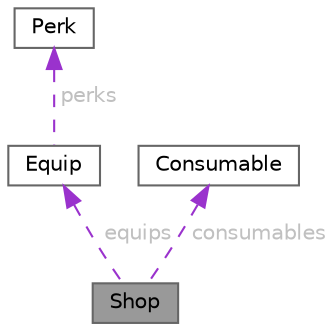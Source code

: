 digraph "Shop"
{
 // LATEX_PDF_SIZE
  bgcolor="transparent";
  edge [fontname=Helvetica,fontsize=10,labelfontname=Helvetica,labelfontsize=10];
  node [fontname=Helvetica,fontsize=10,shape=box,height=0.2,width=0.4];
  Node1 [id="Node000001",label="Shop",height=0.2,width=0.4,color="gray40", fillcolor="grey60", style="filled", fontcolor="black",tooltip="Represents a shop instance."];
  Node2 -> Node1 [id="edge1_Node000001_Node000002",dir="back",color="darkorchid3",style="dashed",tooltip=" ",label=" equips",fontcolor="grey" ];
  Node2 [id="Node000002",label="Equip",height=0.2,width=0.4,color="gray40", fillcolor="white", style="filled",URL="$structEquip.html",tooltip="Represents the entity initialised from a equipClass."];
  Node3 -> Node2 [id="edge2_Node000002_Node000003",dir="back",color="darkorchid3",style="dashed",tooltip=" ",label=" perks",fontcolor="grey" ];
  Node3 [id="Node000003",label="Perk",height=0.2,width=0.4,color="gray40", fillcolor="white", style="filled",URL="$structPerk.html",tooltip="Represents the entity initialised from a perkClass."];
  Node4 -> Node1 [id="edge3_Node000001_Node000004",dir="back",color="darkorchid3",style="dashed",tooltip=" ",label=" consumables",fontcolor="grey" ];
  Node4 [id="Node000004",label="Consumable",height=0.2,width=0.4,color="gray40", fillcolor="white", style="filled",URL="$structConsumable.html",tooltip="Holds a certain qty of a consumableClass."];
}
